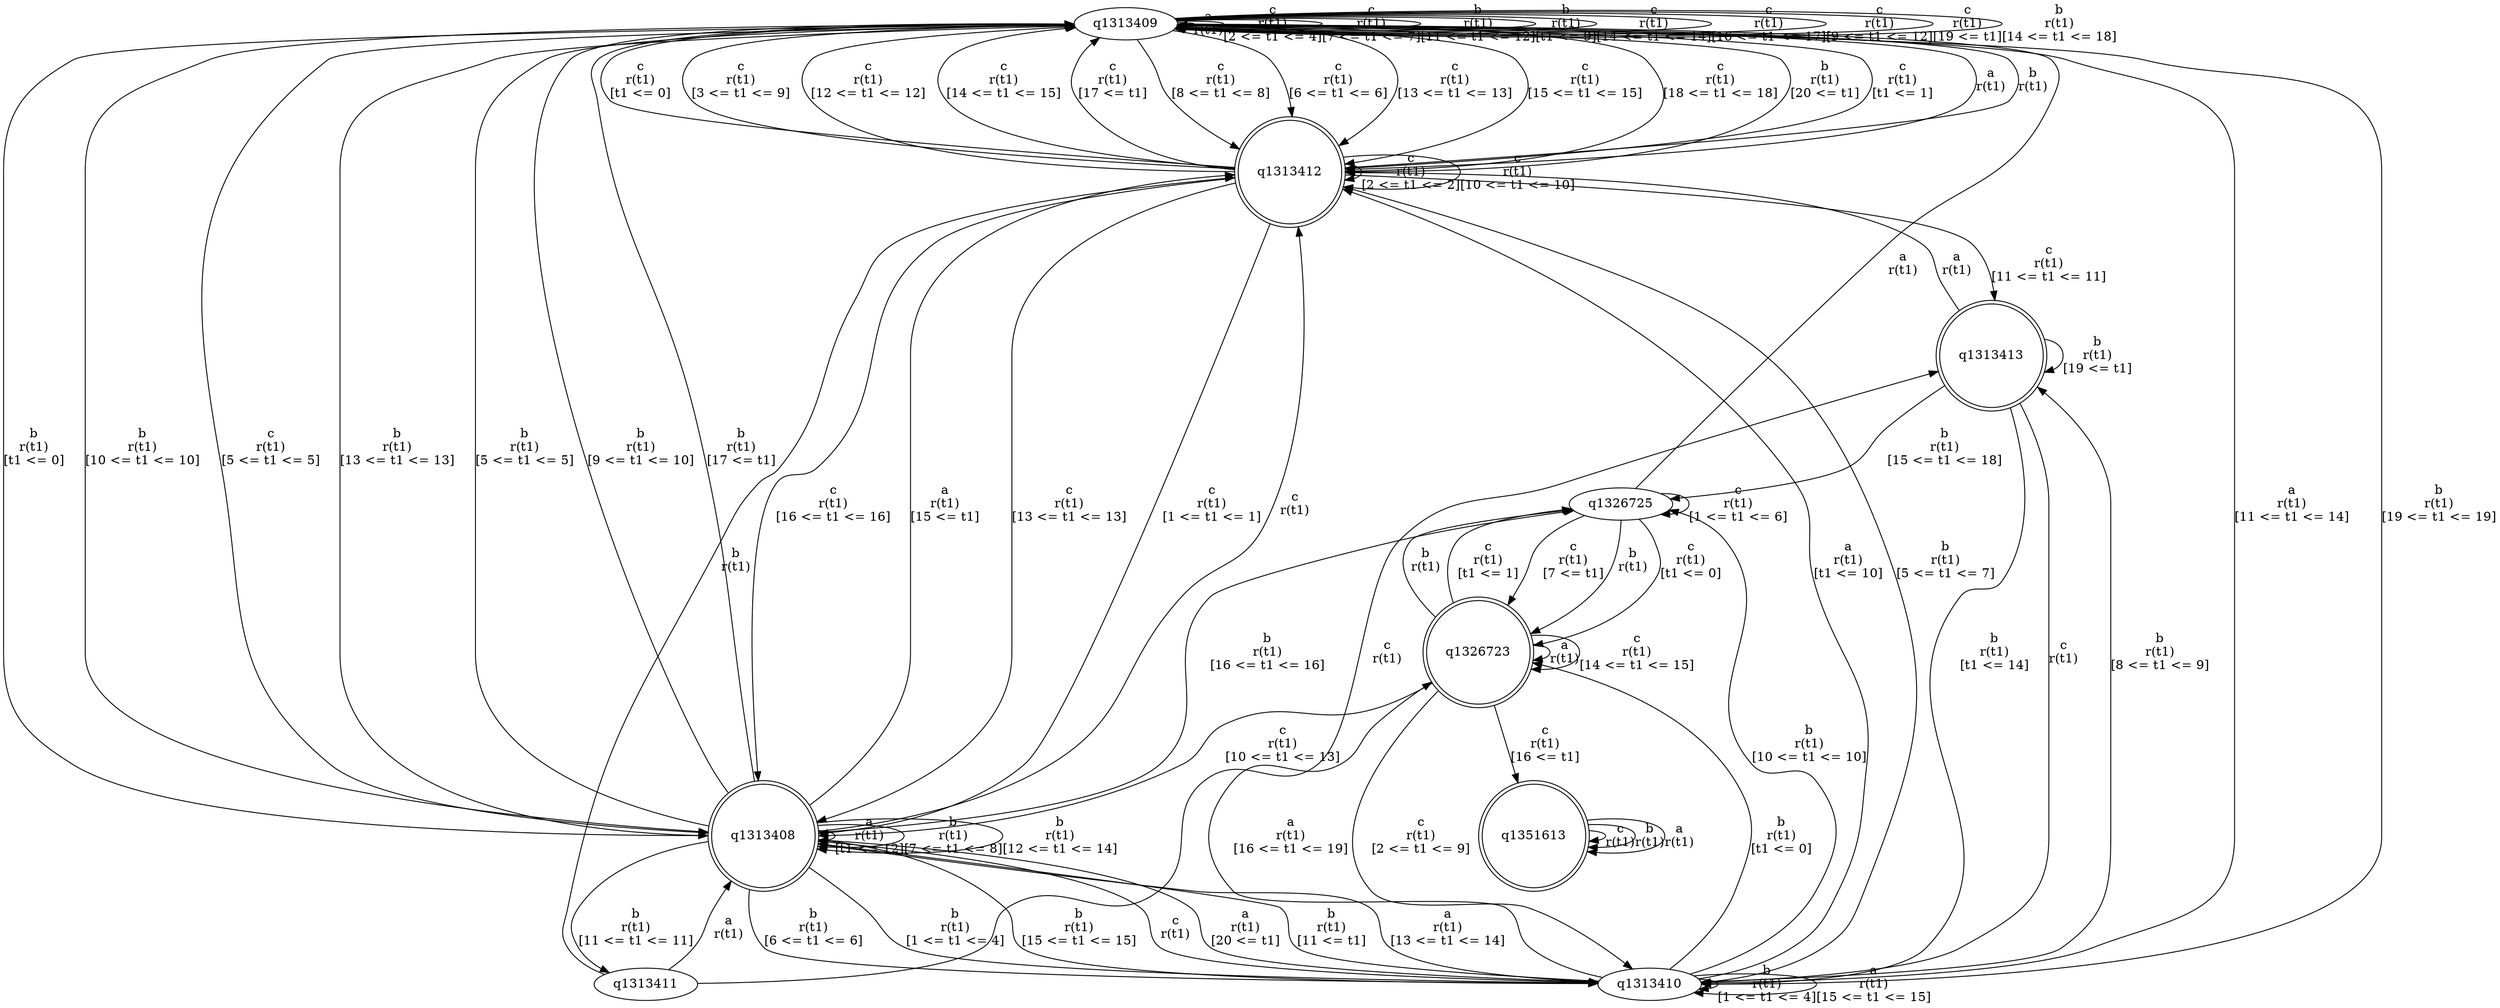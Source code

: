 digraph "tests_1/test28/solution101/solution_verwer" {
	q1313409[label=q1313409]
	q1313412[label=q1313412 shape=doublecircle]
	q1313408[label=q1313408 shape=doublecircle]
	q1313410[label=q1313410]
	q1326723[label=q1326723 shape=doublecircle]
	q1326725[label=q1326725]
	q1351613[label=q1351613 shape=doublecircle]
	q1313413[label=q1313413 shape=doublecircle]
	q1313411[label=q1313411]
	q1313409 -> q1313409[label="a\nr(t1)\n"]
	q1313409 -> q1313409[label="c\nr(t1)\n[2 <= t1 <= 4]"]
	q1313409 -> q1313409[label="c\nr(t1)\n[7 <= t1 <= 7]"]
	q1313409 -> q1313412[label="c\nr(t1)\n[8 <= t1 <= 8]"]
	q1313412 -> q1313409[label="a\nr(t1)\n"]
	q1313412 -> q1313409[label="b\nr(t1)\n"]
	q1313412 -> q1313409[label="c\nr(t1)\n[t1 <= 0]"]
	q1313412 -> q1313408[label="c\nr(t1)\n[1 <= t1 <= 1]"]
	q1313408 -> q1313412[label="c\nr(t1)\n"]
	q1313408 -> q1313409[label="b\nr(t1)\n[t1 <= 0]"]
	q1313408 -> q1313408[label="a\nr(t1)\n[t1 <= 12]"]
	q1313408 -> q1313409[label="b\nr(t1)\n[5 <= t1 <= 5]"]
	q1313408 -> q1313410[label="a\nr(t1)\n[13 <= t1 <= 14]"]
	q1313410 -> q1313408[label="c\nr(t1)\n"]
	q1313410 -> q1313412[label="a\nr(t1)\n[t1 <= 10]"]
	q1313410 -> q1326723[label="b\nr(t1)\n[t1 <= 0]"]
	q1326723 -> q1326723[label="a\nr(t1)\n"]
	q1326723 -> q1326725[label="b\nr(t1)\n"]
	q1326725 -> q1313409[label="a\nr(t1)\n"]
	q1326725 -> q1326723[label="c\nr(t1)\n[t1 <= 0]"]
	q1326725 -> q1326725[label="c\nr(t1)\n[1 <= t1 <= 6]"]
	q1326725 -> q1326723[label="c\nr(t1)\n[7 <= t1]"]
	q1326725 -> q1326723[label="b\nr(t1)\n"]
	q1326723 -> q1326725[label="c\nr(t1)\n[t1 <= 1]"]
	q1326723 -> q1313410[label="c\nr(t1)\n[2 <= t1 <= 9]"]
	q1326723 -> q1313408[label="c\nr(t1)\n[10 <= t1 <= 13]"]
	q1326723 -> q1326723[label="c\nr(t1)\n[14 <= t1 <= 15]"]
	q1326723 -> q1351613[label="c\nr(t1)\n[16 <= t1]"]
	q1351613 -> q1351613[label="c\nr(t1)\n"]
	q1351613 -> q1351613[label="b\nr(t1)\n"]
	q1351613 -> q1351613[label="a\nr(t1)\n"]
	q1313410 -> q1313410[label="b\nr(t1)\n[1 <= t1 <= 4]"]
	q1313410 -> q1313409[label="a\nr(t1)\n[11 <= t1 <= 14]"]
	q1313410 -> q1313408[label="a\nr(t1)\n[20 <= t1]"]
	q1313410 -> q1313408[label="b\nr(t1)\n[11 <= t1]"]
	q1313410 -> q1313412[label="b\nr(t1)\n[5 <= t1 <= 7]"]
	q1313410 -> q1313413[label="b\nr(t1)\n[8 <= t1 <= 9]"]
	q1313413 -> q1313410[label="c\nr(t1)\n"]
	q1313413 -> q1313412[label="a\nr(t1)\n"]
	q1313413 -> q1313413[label="b\nr(t1)\n[19 <= t1]"]
	q1313413 -> q1313410[label="b\nr(t1)\n[t1 <= 14]"]
	q1313413 -> q1326725[label="b\nr(t1)\n[15 <= t1 <= 18]"]
	q1313410 -> q1326725[label="b\nr(t1)\n[10 <= t1 <= 10]"]
	q1313410 -> q1313410[label="a\nr(t1)\n[15 <= t1 <= 15]"]
	q1313410 -> q1326723[label="a\nr(t1)\n[16 <= t1 <= 19]"]
	q1313408 -> q1313412[label="a\nr(t1)\n[15 <= t1]"]
	q1313408 -> q1313410[label="b\nr(t1)\n[6 <= t1 <= 6]"]
	q1313408 -> q1313408[label="b\nr(t1)\n[7 <= t1 <= 8]"]
	q1313408 -> q1313409[label="b\nr(t1)\n[9 <= t1 <= 10]"]
	q1313408 -> q1313411[label="b\nr(t1)\n[11 <= t1 <= 11]"]
	q1313411 -> q1313413[label="c\nr(t1)\n"]
	q1313411 -> q1313412[label="b\nr(t1)\n"]
	q1313411 -> q1313408[label="a\nr(t1)\n"]
	q1313408 -> q1313408[label="b\nr(t1)\n[12 <= t1 <= 14]"]
	q1313408 -> q1313409[label="b\nr(t1)\n[17 <= t1]"]
	q1313408 -> q1313410[label="b\nr(t1)\n[1 <= t1 <= 4]"]
	q1313408 -> q1313410[label="b\nr(t1)\n[15 <= t1 <= 15]"]
	q1313408 -> q1326725[label="b\nr(t1)\n[16 <= t1 <= 16]"]
	q1313412 -> q1313412[label="c\nr(t1)\n[2 <= t1 <= 2]"]
	q1313412 -> q1313409[label="c\nr(t1)\n[3 <= t1 <= 9]"]
	q1313412 -> q1313409[label="c\nr(t1)\n[12 <= t1 <= 12]"]
	q1313412 -> q1313408[label="c\nr(t1)\n[13 <= t1 <= 13]"]
	q1313412 -> q1313409[label="c\nr(t1)\n[14 <= t1 <= 15]"]
	q1313412 -> q1313408[label="c\nr(t1)\n[16 <= t1 <= 16]"]
	q1313412 -> q1313409[label="c\nr(t1)\n[17 <= t1]"]
	q1313412 -> q1313412[label="c\nr(t1)\n[10 <= t1 <= 10]"]
	q1313412 -> q1313413[label="c\nr(t1)\n[11 <= t1 <= 11]"]
	q1313409 -> q1313408[label="b\nr(t1)\n[10 <= t1 <= 10]"]
	q1313409 -> q1313408[label="c\nr(t1)\n[5 <= t1 <= 5]"]
	q1313409 -> q1313412[label="c\nr(t1)\n[6 <= t1 <= 6]"]
	q1313409 -> q1313409[label="b\nr(t1)\n[11 <= t1 <= 12]"]
	q1313409 -> q1313412[label="c\nr(t1)\n[13 <= t1 <= 13]"]
	q1313409 -> q1313408[label="b\nr(t1)\n[13 <= t1 <= 13]"]
	q1313409 -> q1313409[label="b\nr(t1)\n[t1 <= 9]"]
	q1313409 -> q1313409[label="c\nr(t1)\n[14 <= t1 <= 14]"]
	q1313409 -> q1313412[label="c\nr(t1)\n[15 <= t1 <= 15]"]
	q1313409 -> q1313409[label="c\nr(t1)\n[16 <= t1 <= 17]"]
	q1313409 -> q1313412[label="c\nr(t1)\n[18 <= t1 <= 18]"]
	q1313409 -> q1313409[label="c\nr(t1)\n[9 <= t1 <= 12]"]
	q1313409 -> q1313409[label="c\nr(t1)\n[19 <= t1]"]
	q1313409 -> q1313409[label="b\nr(t1)\n[14 <= t1 <= 18]"]
	q1313409 -> q1313410[label="b\nr(t1)\n[19 <= t1 <= 19]"]
	q1313409 -> q1313412[label="b\nr(t1)\n[20 <= t1]"]
	q1313409 -> q1313412[label="c\nr(t1)\n[t1 <= 1]"]
}
